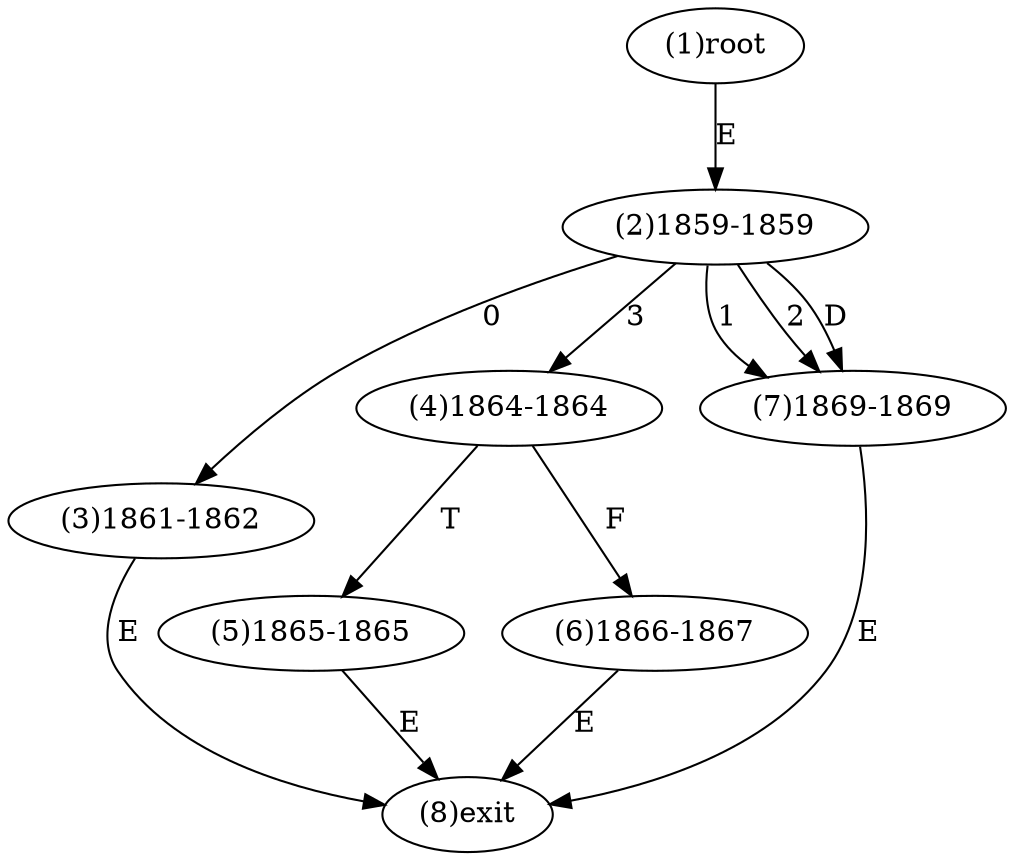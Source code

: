 digraph "" { 
1[ label="(1)root"];
2[ label="(2)1859-1859"];
3[ label="(3)1861-1862"];
4[ label="(4)1864-1864"];
5[ label="(5)1865-1865"];
6[ label="(6)1866-1867"];
7[ label="(7)1869-1869"];
8[ label="(8)exit"];
1->2[ label="E"];
2->3[ label="0"];
2->7[ label="1"];
2->7[ label="2"];
2->4[ label="3"];
2->7[ label="D"];
3->8[ label="E"];
4->6[ label="F"];
4->5[ label="T"];
5->8[ label="E"];
6->8[ label="E"];
7->8[ label="E"];
}
